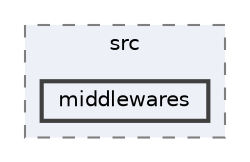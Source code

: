 digraph "middlewares"
{
 // INTERACTIVE_SVG=YES
 // LATEX_PDF_SIZE
  bgcolor="transparent";
  edge [fontname=Helvetica,fontsize=10,labelfontname=Helvetica,labelfontsize=10];
  node [fontname=Helvetica,fontsize=10,shape=box,height=0.2,width=0.4];
  compound=true
  subgraph clusterdir_4461b9bc08d28c5b8611b93481ad6b82 {
    graph [ bgcolor="#edf0f7", pencolor="grey50", label="src", fontname=Helvetica,fontsize=10 style="filled,dashed", URL="dir_4461b9bc08d28c5b8611b93481ad6b82.html",tooltip=""]
  dir_f4634cacfffba90f405a688dc8e71588 [label="middlewares", fillcolor="#edf0f7", color="grey25", style="filled,bold", URL="dir_f4634cacfffba90f405a688dc8e71588.html",tooltip=""];
  }
}
